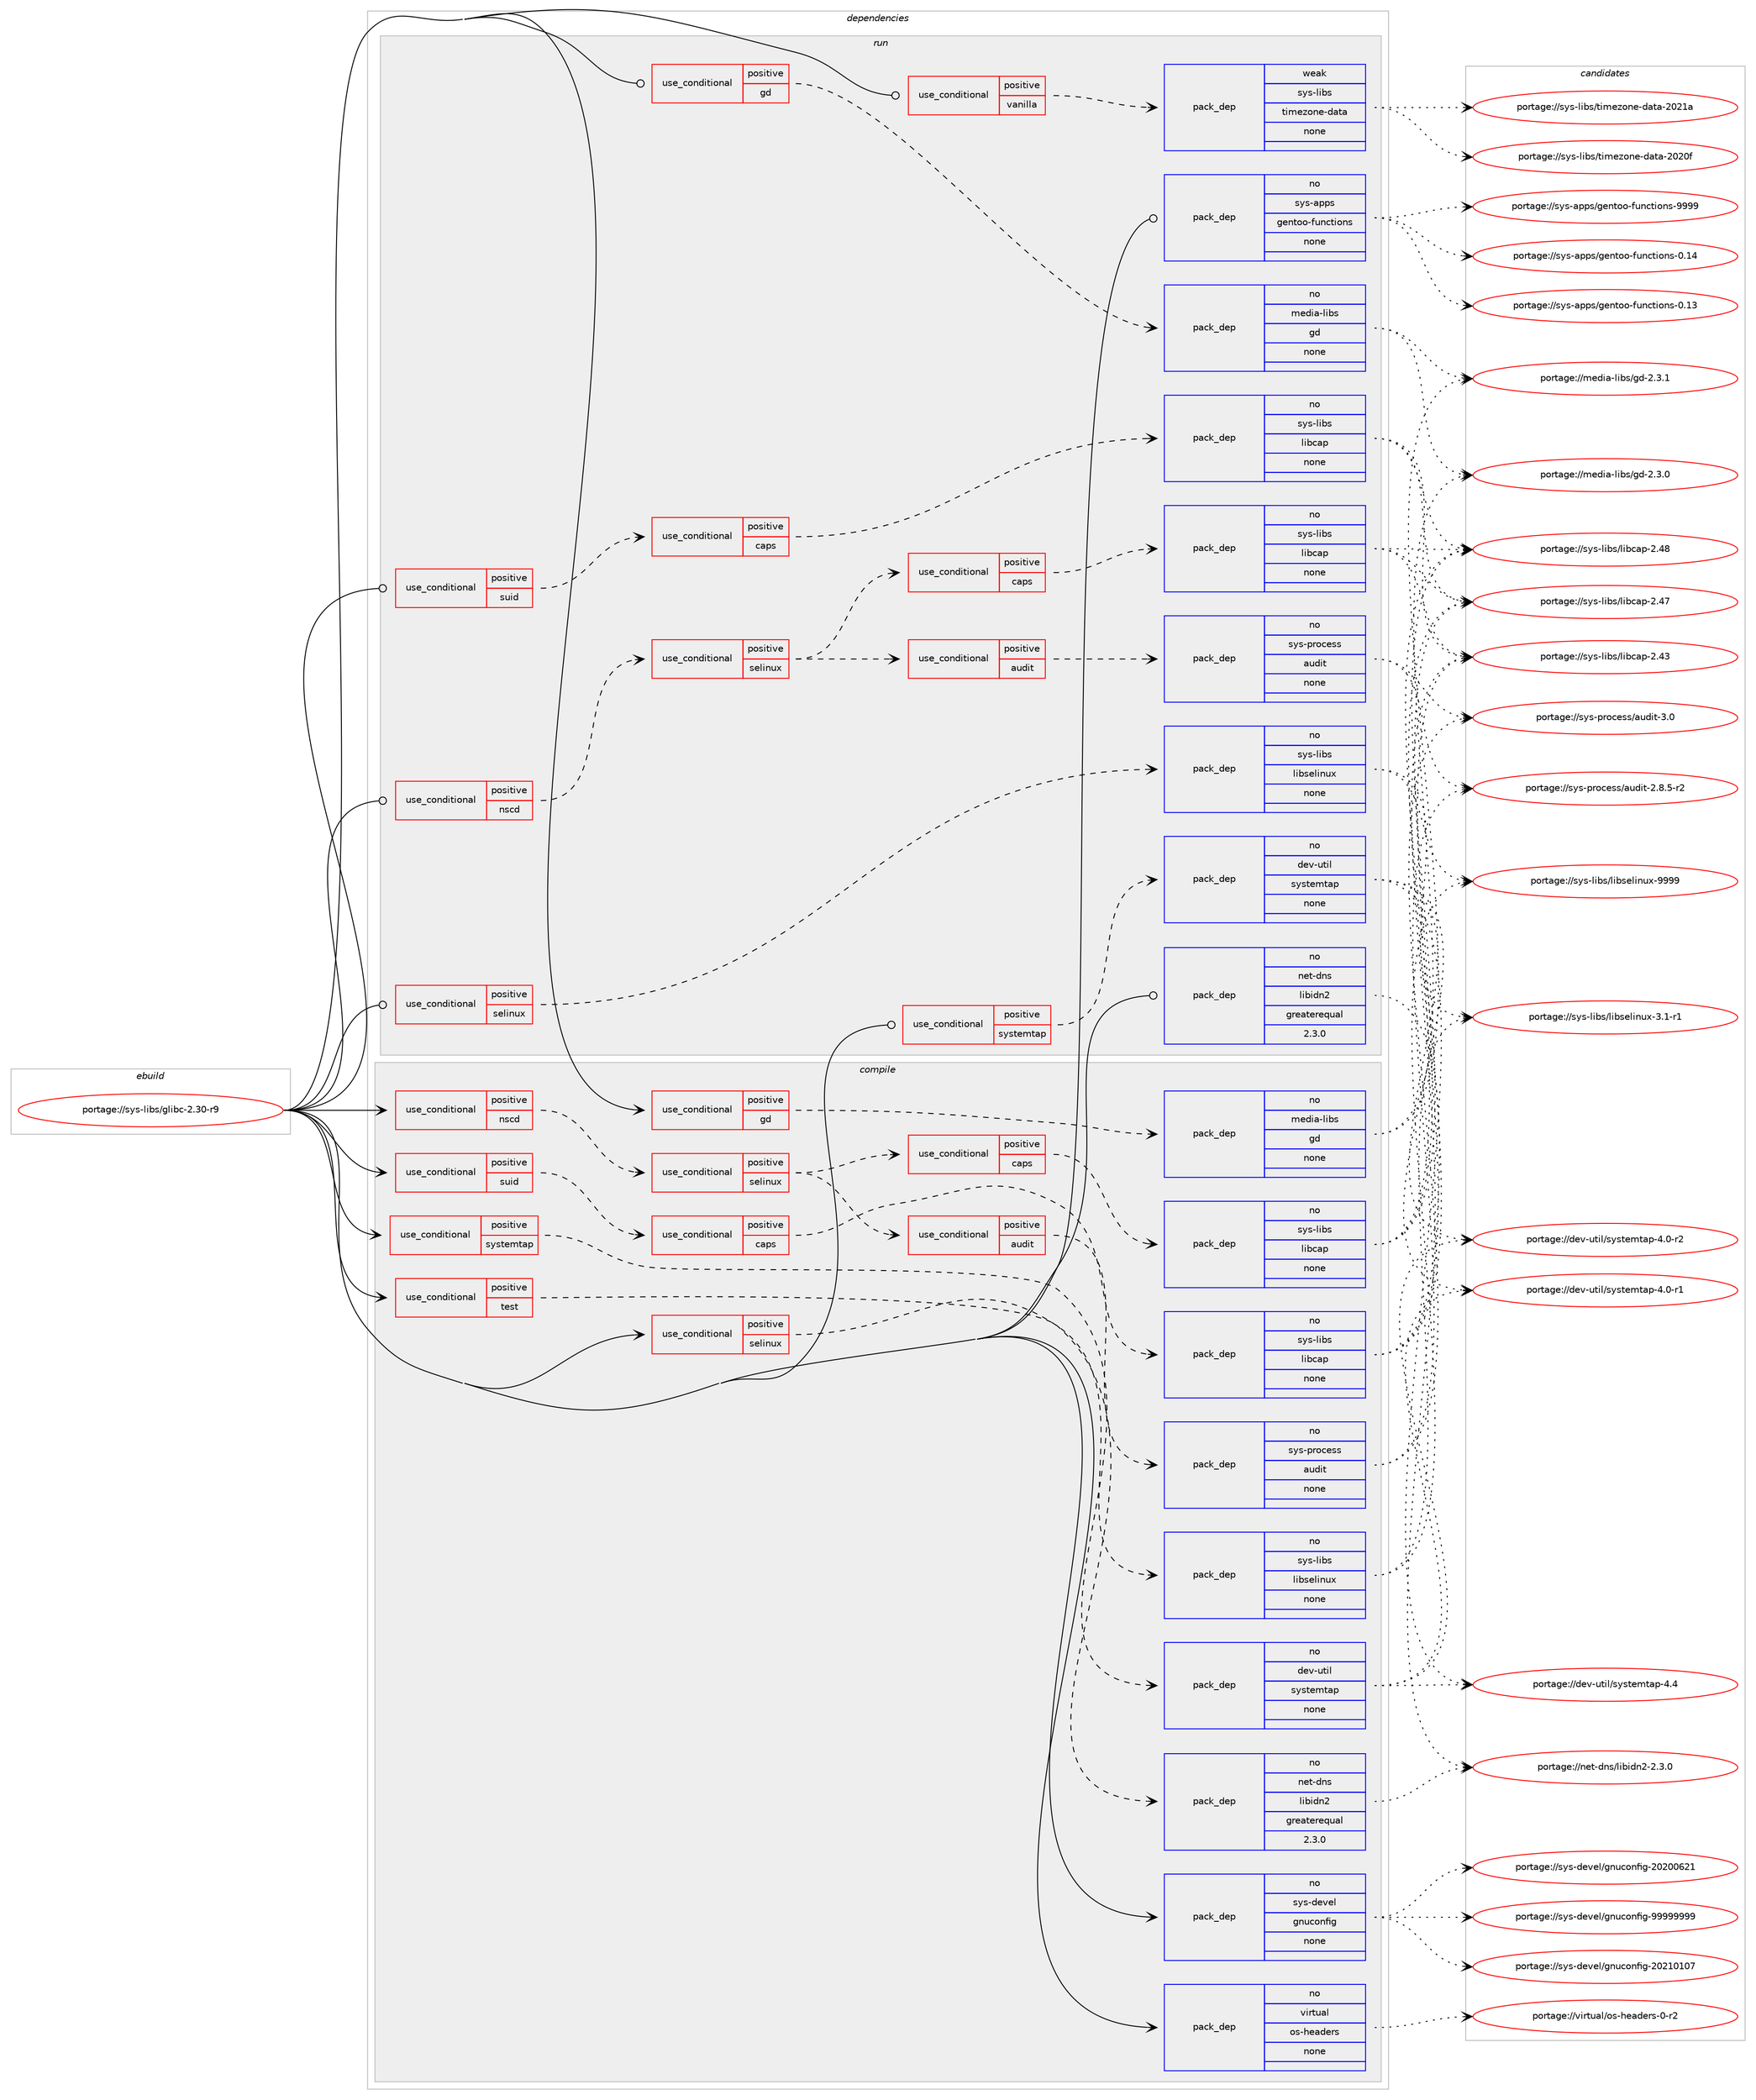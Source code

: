 digraph prolog {

# *************
# Graph options
# *************

newrank=true;
concentrate=true;
compound=true;
graph [rankdir=LR,fontname=Helvetica,fontsize=10,ranksep=1.5];#, ranksep=2.5, nodesep=0.2];
edge  [arrowhead=vee];
node  [fontname=Helvetica,fontsize=10];

# **********
# The ebuild
# **********

subgraph cluster_leftcol {
color=gray;
rank=same;
label=<<i>ebuild</i>>;
id [label="portage://sys-libs/glibc-2.30-r9", color=red, width=4, href="../sys-libs/glibc-2.30-r9.svg"];
}

# ****************
# The dependencies
# ****************

subgraph cluster_midcol {
color=gray;
label=<<i>dependencies</i>>;
subgraph cluster_compile {
fillcolor="#eeeeee";
style=filled;
label=<<i>compile</i>>;
subgraph cond903 {
dependency4392 [label=<<TABLE BORDER="0" CELLBORDER="1" CELLSPACING="0" CELLPADDING="4"><TR><TD ROWSPAN="3" CELLPADDING="10">use_conditional</TD></TR><TR><TD>positive</TD></TR><TR><TD>gd</TD></TR></TABLE>>, shape=none, color=red];
subgraph pack3425 {
dependency4393 [label=<<TABLE BORDER="0" CELLBORDER="1" CELLSPACING="0" CELLPADDING="4" WIDTH="220"><TR><TD ROWSPAN="6" CELLPADDING="30">pack_dep</TD></TR><TR><TD WIDTH="110">no</TD></TR><TR><TD>media-libs</TD></TR><TR><TD>gd</TD></TR><TR><TD>none</TD></TR><TR><TD></TD></TR></TABLE>>, shape=none, color=blue];
}
dependency4392:e -> dependency4393:w [weight=20,style="dashed",arrowhead="vee"];
}
id:e -> dependency4392:w [weight=20,style="solid",arrowhead="vee"];
subgraph cond904 {
dependency4394 [label=<<TABLE BORDER="0" CELLBORDER="1" CELLSPACING="0" CELLPADDING="4"><TR><TD ROWSPAN="3" CELLPADDING="10">use_conditional</TD></TR><TR><TD>positive</TD></TR><TR><TD>nscd</TD></TR></TABLE>>, shape=none, color=red];
subgraph cond905 {
dependency4395 [label=<<TABLE BORDER="0" CELLBORDER="1" CELLSPACING="0" CELLPADDING="4"><TR><TD ROWSPAN="3" CELLPADDING="10">use_conditional</TD></TR><TR><TD>positive</TD></TR><TR><TD>selinux</TD></TR></TABLE>>, shape=none, color=red];
subgraph cond906 {
dependency4396 [label=<<TABLE BORDER="0" CELLBORDER="1" CELLSPACING="0" CELLPADDING="4"><TR><TD ROWSPAN="3" CELLPADDING="10">use_conditional</TD></TR><TR><TD>positive</TD></TR><TR><TD>audit</TD></TR></TABLE>>, shape=none, color=red];
subgraph pack3426 {
dependency4397 [label=<<TABLE BORDER="0" CELLBORDER="1" CELLSPACING="0" CELLPADDING="4" WIDTH="220"><TR><TD ROWSPAN="6" CELLPADDING="30">pack_dep</TD></TR><TR><TD WIDTH="110">no</TD></TR><TR><TD>sys-process</TD></TR><TR><TD>audit</TD></TR><TR><TD>none</TD></TR><TR><TD></TD></TR></TABLE>>, shape=none, color=blue];
}
dependency4396:e -> dependency4397:w [weight=20,style="dashed",arrowhead="vee"];
}
dependency4395:e -> dependency4396:w [weight=20,style="dashed",arrowhead="vee"];
subgraph cond907 {
dependency4398 [label=<<TABLE BORDER="0" CELLBORDER="1" CELLSPACING="0" CELLPADDING="4"><TR><TD ROWSPAN="3" CELLPADDING="10">use_conditional</TD></TR><TR><TD>positive</TD></TR><TR><TD>caps</TD></TR></TABLE>>, shape=none, color=red];
subgraph pack3427 {
dependency4399 [label=<<TABLE BORDER="0" CELLBORDER="1" CELLSPACING="0" CELLPADDING="4" WIDTH="220"><TR><TD ROWSPAN="6" CELLPADDING="30">pack_dep</TD></TR><TR><TD WIDTH="110">no</TD></TR><TR><TD>sys-libs</TD></TR><TR><TD>libcap</TD></TR><TR><TD>none</TD></TR><TR><TD></TD></TR></TABLE>>, shape=none, color=blue];
}
dependency4398:e -> dependency4399:w [weight=20,style="dashed",arrowhead="vee"];
}
dependency4395:e -> dependency4398:w [weight=20,style="dashed",arrowhead="vee"];
}
dependency4394:e -> dependency4395:w [weight=20,style="dashed",arrowhead="vee"];
}
id:e -> dependency4394:w [weight=20,style="solid",arrowhead="vee"];
subgraph cond908 {
dependency4400 [label=<<TABLE BORDER="0" CELLBORDER="1" CELLSPACING="0" CELLPADDING="4"><TR><TD ROWSPAN="3" CELLPADDING="10">use_conditional</TD></TR><TR><TD>positive</TD></TR><TR><TD>selinux</TD></TR></TABLE>>, shape=none, color=red];
subgraph pack3428 {
dependency4401 [label=<<TABLE BORDER="0" CELLBORDER="1" CELLSPACING="0" CELLPADDING="4" WIDTH="220"><TR><TD ROWSPAN="6" CELLPADDING="30">pack_dep</TD></TR><TR><TD WIDTH="110">no</TD></TR><TR><TD>sys-libs</TD></TR><TR><TD>libselinux</TD></TR><TR><TD>none</TD></TR><TR><TD></TD></TR></TABLE>>, shape=none, color=blue];
}
dependency4400:e -> dependency4401:w [weight=20,style="dashed",arrowhead="vee"];
}
id:e -> dependency4400:w [weight=20,style="solid",arrowhead="vee"];
subgraph cond909 {
dependency4402 [label=<<TABLE BORDER="0" CELLBORDER="1" CELLSPACING="0" CELLPADDING="4"><TR><TD ROWSPAN="3" CELLPADDING="10">use_conditional</TD></TR><TR><TD>positive</TD></TR><TR><TD>suid</TD></TR></TABLE>>, shape=none, color=red];
subgraph cond910 {
dependency4403 [label=<<TABLE BORDER="0" CELLBORDER="1" CELLSPACING="0" CELLPADDING="4"><TR><TD ROWSPAN="3" CELLPADDING="10">use_conditional</TD></TR><TR><TD>positive</TD></TR><TR><TD>caps</TD></TR></TABLE>>, shape=none, color=red];
subgraph pack3429 {
dependency4404 [label=<<TABLE BORDER="0" CELLBORDER="1" CELLSPACING="0" CELLPADDING="4" WIDTH="220"><TR><TD ROWSPAN="6" CELLPADDING="30">pack_dep</TD></TR><TR><TD WIDTH="110">no</TD></TR><TR><TD>sys-libs</TD></TR><TR><TD>libcap</TD></TR><TR><TD>none</TD></TR><TR><TD></TD></TR></TABLE>>, shape=none, color=blue];
}
dependency4403:e -> dependency4404:w [weight=20,style="dashed",arrowhead="vee"];
}
dependency4402:e -> dependency4403:w [weight=20,style="dashed",arrowhead="vee"];
}
id:e -> dependency4402:w [weight=20,style="solid",arrowhead="vee"];
subgraph cond911 {
dependency4405 [label=<<TABLE BORDER="0" CELLBORDER="1" CELLSPACING="0" CELLPADDING="4"><TR><TD ROWSPAN="3" CELLPADDING="10">use_conditional</TD></TR><TR><TD>positive</TD></TR><TR><TD>systemtap</TD></TR></TABLE>>, shape=none, color=red];
subgraph pack3430 {
dependency4406 [label=<<TABLE BORDER="0" CELLBORDER="1" CELLSPACING="0" CELLPADDING="4" WIDTH="220"><TR><TD ROWSPAN="6" CELLPADDING="30">pack_dep</TD></TR><TR><TD WIDTH="110">no</TD></TR><TR><TD>dev-util</TD></TR><TR><TD>systemtap</TD></TR><TR><TD>none</TD></TR><TR><TD></TD></TR></TABLE>>, shape=none, color=blue];
}
dependency4405:e -> dependency4406:w [weight=20,style="dashed",arrowhead="vee"];
}
id:e -> dependency4405:w [weight=20,style="solid",arrowhead="vee"];
subgraph cond912 {
dependency4407 [label=<<TABLE BORDER="0" CELLBORDER="1" CELLSPACING="0" CELLPADDING="4"><TR><TD ROWSPAN="3" CELLPADDING="10">use_conditional</TD></TR><TR><TD>positive</TD></TR><TR><TD>test</TD></TR></TABLE>>, shape=none, color=red];
subgraph pack3431 {
dependency4408 [label=<<TABLE BORDER="0" CELLBORDER="1" CELLSPACING="0" CELLPADDING="4" WIDTH="220"><TR><TD ROWSPAN="6" CELLPADDING="30">pack_dep</TD></TR><TR><TD WIDTH="110">no</TD></TR><TR><TD>net-dns</TD></TR><TR><TD>libidn2</TD></TR><TR><TD>greaterequal</TD></TR><TR><TD>2.3.0</TD></TR></TABLE>>, shape=none, color=blue];
}
dependency4407:e -> dependency4408:w [weight=20,style="dashed",arrowhead="vee"];
}
id:e -> dependency4407:w [weight=20,style="solid",arrowhead="vee"];
subgraph pack3432 {
dependency4409 [label=<<TABLE BORDER="0" CELLBORDER="1" CELLSPACING="0" CELLPADDING="4" WIDTH="220"><TR><TD ROWSPAN="6" CELLPADDING="30">pack_dep</TD></TR><TR><TD WIDTH="110">no</TD></TR><TR><TD>sys-devel</TD></TR><TR><TD>gnuconfig</TD></TR><TR><TD>none</TD></TR><TR><TD></TD></TR></TABLE>>, shape=none, color=blue];
}
id:e -> dependency4409:w [weight=20,style="solid",arrowhead="vee"];
subgraph pack3433 {
dependency4410 [label=<<TABLE BORDER="0" CELLBORDER="1" CELLSPACING="0" CELLPADDING="4" WIDTH="220"><TR><TD ROWSPAN="6" CELLPADDING="30">pack_dep</TD></TR><TR><TD WIDTH="110">no</TD></TR><TR><TD>virtual</TD></TR><TR><TD>os-headers</TD></TR><TR><TD>none</TD></TR><TR><TD></TD></TR></TABLE>>, shape=none, color=blue];
}
id:e -> dependency4410:w [weight=20,style="solid",arrowhead="vee"];
}
subgraph cluster_compileandrun {
fillcolor="#eeeeee";
style=filled;
label=<<i>compile and run</i>>;
}
subgraph cluster_run {
fillcolor="#eeeeee";
style=filled;
label=<<i>run</i>>;
subgraph cond913 {
dependency4411 [label=<<TABLE BORDER="0" CELLBORDER="1" CELLSPACING="0" CELLPADDING="4"><TR><TD ROWSPAN="3" CELLPADDING="10">use_conditional</TD></TR><TR><TD>positive</TD></TR><TR><TD>gd</TD></TR></TABLE>>, shape=none, color=red];
subgraph pack3434 {
dependency4412 [label=<<TABLE BORDER="0" CELLBORDER="1" CELLSPACING="0" CELLPADDING="4" WIDTH="220"><TR><TD ROWSPAN="6" CELLPADDING="30">pack_dep</TD></TR><TR><TD WIDTH="110">no</TD></TR><TR><TD>media-libs</TD></TR><TR><TD>gd</TD></TR><TR><TD>none</TD></TR><TR><TD></TD></TR></TABLE>>, shape=none, color=blue];
}
dependency4411:e -> dependency4412:w [weight=20,style="dashed",arrowhead="vee"];
}
id:e -> dependency4411:w [weight=20,style="solid",arrowhead="odot"];
subgraph cond914 {
dependency4413 [label=<<TABLE BORDER="0" CELLBORDER="1" CELLSPACING="0" CELLPADDING="4"><TR><TD ROWSPAN="3" CELLPADDING="10">use_conditional</TD></TR><TR><TD>positive</TD></TR><TR><TD>nscd</TD></TR></TABLE>>, shape=none, color=red];
subgraph cond915 {
dependency4414 [label=<<TABLE BORDER="0" CELLBORDER="1" CELLSPACING="0" CELLPADDING="4"><TR><TD ROWSPAN="3" CELLPADDING="10">use_conditional</TD></TR><TR><TD>positive</TD></TR><TR><TD>selinux</TD></TR></TABLE>>, shape=none, color=red];
subgraph cond916 {
dependency4415 [label=<<TABLE BORDER="0" CELLBORDER="1" CELLSPACING="0" CELLPADDING="4"><TR><TD ROWSPAN="3" CELLPADDING="10">use_conditional</TD></TR><TR><TD>positive</TD></TR><TR><TD>audit</TD></TR></TABLE>>, shape=none, color=red];
subgraph pack3435 {
dependency4416 [label=<<TABLE BORDER="0" CELLBORDER="1" CELLSPACING="0" CELLPADDING="4" WIDTH="220"><TR><TD ROWSPAN="6" CELLPADDING="30">pack_dep</TD></TR><TR><TD WIDTH="110">no</TD></TR><TR><TD>sys-process</TD></TR><TR><TD>audit</TD></TR><TR><TD>none</TD></TR><TR><TD></TD></TR></TABLE>>, shape=none, color=blue];
}
dependency4415:e -> dependency4416:w [weight=20,style="dashed",arrowhead="vee"];
}
dependency4414:e -> dependency4415:w [weight=20,style="dashed",arrowhead="vee"];
subgraph cond917 {
dependency4417 [label=<<TABLE BORDER="0" CELLBORDER="1" CELLSPACING="0" CELLPADDING="4"><TR><TD ROWSPAN="3" CELLPADDING="10">use_conditional</TD></TR><TR><TD>positive</TD></TR><TR><TD>caps</TD></TR></TABLE>>, shape=none, color=red];
subgraph pack3436 {
dependency4418 [label=<<TABLE BORDER="0" CELLBORDER="1" CELLSPACING="0" CELLPADDING="4" WIDTH="220"><TR><TD ROWSPAN="6" CELLPADDING="30">pack_dep</TD></TR><TR><TD WIDTH="110">no</TD></TR><TR><TD>sys-libs</TD></TR><TR><TD>libcap</TD></TR><TR><TD>none</TD></TR><TR><TD></TD></TR></TABLE>>, shape=none, color=blue];
}
dependency4417:e -> dependency4418:w [weight=20,style="dashed",arrowhead="vee"];
}
dependency4414:e -> dependency4417:w [weight=20,style="dashed",arrowhead="vee"];
}
dependency4413:e -> dependency4414:w [weight=20,style="dashed",arrowhead="vee"];
}
id:e -> dependency4413:w [weight=20,style="solid",arrowhead="odot"];
subgraph cond918 {
dependency4419 [label=<<TABLE BORDER="0" CELLBORDER="1" CELLSPACING="0" CELLPADDING="4"><TR><TD ROWSPAN="3" CELLPADDING="10">use_conditional</TD></TR><TR><TD>positive</TD></TR><TR><TD>selinux</TD></TR></TABLE>>, shape=none, color=red];
subgraph pack3437 {
dependency4420 [label=<<TABLE BORDER="0" CELLBORDER="1" CELLSPACING="0" CELLPADDING="4" WIDTH="220"><TR><TD ROWSPAN="6" CELLPADDING="30">pack_dep</TD></TR><TR><TD WIDTH="110">no</TD></TR><TR><TD>sys-libs</TD></TR><TR><TD>libselinux</TD></TR><TR><TD>none</TD></TR><TR><TD></TD></TR></TABLE>>, shape=none, color=blue];
}
dependency4419:e -> dependency4420:w [weight=20,style="dashed",arrowhead="vee"];
}
id:e -> dependency4419:w [weight=20,style="solid",arrowhead="odot"];
subgraph cond919 {
dependency4421 [label=<<TABLE BORDER="0" CELLBORDER="1" CELLSPACING="0" CELLPADDING="4"><TR><TD ROWSPAN="3" CELLPADDING="10">use_conditional</TD></TR><TR><TD>positive</TD></TR><TR><TD>suid</TD></TR></TABLE>>, shape=none, color=red];
subgraph cond920 {
dependency4422 [label=<<TABLE BORDER="0" CELLBORDER="1" CELLSPACING="0" CELLPADDING="4"><TR><TD ROWSPAN="3" CELLPADDING="10">use_conditional</TD></TR><TR><TD>positive</TD></TR><TR><TD>caps</TD></TR></TABLE>>, shape=none, color=red];
subgraph pack3438 {
dependency4423 [label=<<TABLE BORDER="0" CELLBORDER="1" CELLSPACING="0" CELLPADDING="4" WIDTH="220"><TR><TD ROWSPAN="6" CELLPADDING="30">pack_dep</TD></TR><TR><TD WIDTH="110">no</TD></TR><TR><TD>sys-libs</TD></TR><TR><TD>libcap</TD></TR><TR><TD>none</TD></TR><TR><TD></TD></TR></TABLE>>, shape=none, color=blue];
}
dependency4422:e -> dependency4423:w [weight=20,style="dashed",arrowhead="vee"];
}
dependency4421:e -> dependency4422:w [weight=20,style="dashed",arrowhead="vee"];
}
id:e -> dependency4421:w [weight=20,style="solid",arrowhead="odot"];
subgraph cond921 {
dependency4424 [label=<<TABLE BORDER="0" CELLBORDER="1" CELLSPACING="0" CELLPADDING="4"><TR><TD ROWSPAN="3" CELLPADDING="10">use_conditional</TD></TR><TR><TD>positive</TD></TR><TR><TD>systemtap</TD></TR></TABLE>>, shape=none, color=red];
subgraph pack3439 {
dependency4425 [label=<<TABLE BORDER="0" CELLBORDER="1" CELLSPACING="0" CELLPADDING="4" WIDTH="220"><TR><TD ROWSPAN="6" CELLPADDING="30">pack_dep</TD></TR><TR><TD WIDTH="110">no</TD></TR><TR><TD>dev-util</TD></TR><TR><TD>systemtap</TD></TR><TR><TD>none</TD></TR><TR><TD></TD></TR></TABLE>>, shape=none, color=blue];
}
dependency4424:e -> dependency4425:w [weight=20,style="dashed",arrowhead="vee"];
}
id:e -> dependency4424:w [weight=20,style="solid",arrowhead="odot"];
subgraph cond922 {
dependency4426 [label=<<TABLE BORDER="0" CELLBORDER="1" CELLSPACING="0" CELLPADDING="4"><TR><TD ROWSPAN="3" CELLPADDING="10">use_conditional</TD></TR><TR><TD>positive</TD></TR><TR><TD>vanilla</TD></TR></TABLE>>, shape=none, color=red];
subgraph pack3440 {
dependency4427 [label=<<TABLE BORDER="0" CELLBORDER="1" CELLSPACING="0" CELLPADDING="4" WIDTH="220"><TR><TD ROWSPAN="6" CELLPADDING="30">pack_dep</TD></TR><TR><TD WIDTH="110">weak</TD></TR><TR><TD>sys-libs</TD></TR><TR><TD>timezone-data</TD></TR><TR><TD>none</TD></TR><TR><TD></TD></TR></TABLE>>, shape=none, color=blue];
}
dependency4426:e -> dependency4427:w [weight=20,style="dashed",arrowhead="vee"];
}
id:e -> dependency4426:w [weight=20,style="solid",arrowhead="odot"];
subgraph pack3441 {
dependency4428 [label=<<TABLE BORDER="0" CELLBORDER="1" CELLSPACING="0" CELLPADDING="4" WIDTH="220"><TR><TD ROWSPAN="6" CELLPADDING="30">pack_dep</TD></TR><TR><TD WIDTH="110">no</TD></TR><TR><TD>net-dns</TD></TR><TR><TD>libidn2</TD></TR><TR><TD>greaterequal</TD></TR><TR><TD>2.3.0</TD></TR></TABLE>>, shape=none, color=blue];
}
id:e -> dependency4428:w [weight=20,style="solid",arrowhead="odot"];
subgraph pack3442 {
dependency4429 [label=<<TABLE BORDER="0" CELLBORDER="1" CELLSPACING="0" CELLPADDING="4" WIDTH="220"><TR><TD ROWSPAN="6" CELLPADDING="30">pack_dep</TD></TR><TR><TD WIDTH="110">no</TD></TR><TR><TD>sys-apps</TD></TR><TR><TD>gentoo-functions</TD></TR><TR><TD>none</TD></TR><TR><TD></TD></TR></TABLE>>, shape=none, color=blue];
}
id:e -> dependency4429:w [weight=20,style="solid",arrowhead="odot"];
}
}

# **************
# The candidates
# **************

subgraph cluster_choices {
rank=same;
color=gray;
label=<<i>candidates</i>>;

subgraph choice3425 {
color=black;
nodesep=1;
choice10910110010597451081059811547103100455046514649 [label="portage://media-libs/gd-2.3.1", color=red, width=4,href="../media-libs/gd-2.3.1.svg"];
choice10910110010597451081059811547103100455046514648 [label="portage://media-libs/gd-2.3.0", color=red, width=4,href="../media-libs/gd-2.3.0.svg"];
dependency4393:e -> choice10910110010597451081059811547103100455046514649:w [style=dotted,weight="100"];
dependency4393:e -> choice10910110010597451081059811547103100455046514648:w [style=dotted,weight="100"];
}
subgraph choice3426 {
color=black;
nodesep=1;
choice1151211154511211411199101115115479711710010511645514648 [label="portage://sys-process/audit-3.0", color=red, width=4,href="../sys-process/audit-3.0.svg"];
choice115121115451121141119910111511547971171001051164550465646534511450 [label="portage://sys-process/audit-2.8.5-r2", color=red, width=4,href="../sys-process/audit-2.8.5-r2.svg"];
dependency4397:e -> choice1151211154511211411199101115115479711710010511645514648:w [style=dotted,weight="100"];
dependency4397:e -> choice115121115451121141119910111511547971171001051164550465646534511450:w [style=dotted,weight="100"];
}
subgraph choice3427 {
color=black;
nodesep=1;
choice1151211154510810598115471081059899971124550465256 [label="portage://sys-libs/libcap-2.48", color=red, width=4,href="../sys-libs/libcap-2.48.svg"];
choice1151211154510810598115471081059899971124550465255 [label="portage://sys-libs/libcap-2.47", color=red, width=4,href="../sys-libs/libcap-2.47.svg"];
choice1151211154510810598115471081059899971124550465251 [label="portage://sys-libs/libcap-2.43", color=red, width=4,href="../sys-libs/libcap-2.43.svg"];
dependency4399:e -> choice1151211154510810598115471081059899971124550465256:w [style=dotted,weight="100"];
dependency4399:e -> choice1151211154510810598115471081059899971124550465255:w [style=dotted,weight="100"];
dependency4399:e -> choice1151211154510810598115471081059899971124550465251:w [style=dotted,weight="100"];
}
subgraph choice3428 {
color=black;
nodesep=1;
choice115121115451081059811547108105981151011081051101171204557575757 [label="portage://sys-libs/libselinux-9999", color=red, width=4,href="../sys-libs/libselinux-9999.svg"];
choice11512111545108105981154710810598115101108105110117120455146494511449 [label="portage://sys-libs/libselinux-3.1-r1", color=red, width=4,href="../sys-libs/libselinux-3.1-r1.svg"];
dependency4401:e -> choice115121115451081059811547108105981151011081051101171204557575757:w [style=dotted,weight="100"];
dependency4401:e -> choice11512111545108105981154710810598115101108105110117120455146494511449:w [style=dotted,weight="100"];
}
subgraph choice3429 {
color=black;
nodesep=1;
choice1151211154510810598115471081059899971124550465256 [label="portage://sys-libs/libcap-2.48", color=red, width=4,href="../sys-libs/libcap-2.48.svg"];
choice1151211154510810598115471081059899971124550465255 [label="portage://sys-libs/libcap-2.47", color=red, width=4,href="../sys-libs/libcap-2.47.svg"];
choice1151211154510810598115471081059899971124550465251 [label="portage://sys-libs/libcap-2.43", color=red, width=4,href="../sys-libs/libcap-2.43.svg"];
dependency4404:e -> choice1151211154510810598115471081059899971124550465256:w [style=dotted,weight="100"];
dependency4404:e -> choice1151211154510810598115471081059899971124550465255:w [style=dotted,weight="100"];
dependency4404:e -> choice1151211154510810598115471081059899971124550465251:w [style=dotted,weight="100"];
}
subgraph choice3430 {
color=black;
nodesep=1;
choice10010111845117116105108471151211151161011091169711245524652 [label="portage://dev-util/systemtap-4.4", color=red, width=4,href="../dev-util/systemtap-4.4.svg"];
choice100101118451171161051084711512111511610110911697112455246484511450 [label="portage://dev-util/systemtap-4.0-r2", color=red, width=4,href="../dev-util/systemtap-4.0-r2.svg"];
choice100101118451171161051084711512111511610110911697112455246484511449 [label="portage://dev-util/systemtap-4.0-r1", color=red, width=4,href="../dev-util/systemtap-4.0-r1.svg"];
dependency4406:e -> choice10010111845117116105108471151211151161011091169711245524652:w [style=dotted,weight="100"];
dependency4406:e -> choice100101118451171161051084711512111511610110911697112455246484511450:w [style=dotted,weight="100"];
dependency4406:e -> choice100101118451171161051084711512111511610110911697112455246484511449:w [style=dotted,weight="100"];
}
subgraph choice3431 {
color=black;
nodesep=1;
choice11010111645100110115471081059810510011050455046514648 [label="portage://net-dns/libidn2-2.3.0", color=red, width=4,href="../net-dns/libidn2-2.3.0.svg"];
dependency4408:e -> choice11010111645100110115471081059810510011050455046514648:w [style=dotted,weight="100"];
}
subgraph choice3432 {
color=black;
nodesep=1;
choice115121115451001011181011084710311011799111110102105103455757575757575757 [label="portage://sys-devel/gnuconfig-99999999", color=red, width=4,href="../sys-devel/gnuconfig-99999999.svg"];
choice115121115451001011181011084710311011799111110102105103455048504948494855 [label="portage://sys-devel/gnuconfig-20210107", color=red, width=4,href="../sys-devel/gnuconfig-20210107.svg"];
choice115121115451001011181011084710311011799111110102105103455048504848545049 [label="portage://sys-devel/gnuconfig-20200621", color=red, width=4,href="../sys-devel/gnuconfig-20200621.svg"];
dependency4409:e -> choice115121115451001011181011084710311011799111110102105103455757575757575757:w [style=dotted,weight="100"];
dependency4409:e -> choice115121115451001011181011084710311011799111110102105103455048504948494855:w [style=dotted,weight="100"];
dependency4409:e -> choice115121115451001011181011084710311011799111110102105103455048504848545049:w [style=dotted,weight="100"];
}
subgraph choice3433 {
color=black;
nodesep=1;
choice1181051141161179710847111115451041019710010111411545484511450 [label="portage://virtual/os-headers-0-r2", color=red, width=4,href="../virtual/os-headers-0-r2.svg"];
dependency4410:e -> choice1181051141161179710847111115451041019710010111411545484511450:w [style=dotted,weight="100"];
}
subgraph choice3434 {
color=black;
nodesep=1;
choice10910110010597451081059811547103100455046514649 [label="portage://media-libs/gd-2.3.1", color=red, width=4,href="../media-libs/gd-2.3.1.svg"];
choice10910110010597451081059811547103100455046514648 [label="portage://media-libs/gd-2.3.0", color=red, width=4,href="../media-libs/gd-2.3.0.svg"];
dependency4412:e -> choice10910110010597451081059811547103100455046514649:w [style=dotted,weight="100"];
dependency4412:e -> choice10910110010597451081059811547103100455046514648:w [style=dotted,weight="100"];
}
subgraph choice3435 {
color=black;
nodesep=1;
choice1151211154511211411199101115115479711710010511645514648 [label="portage://sys-process/audit-3.0", color=red, width=4,href="../sys-process/audit-3.0.svg"];
choice115121115451121141119910111511547971171001051164550465646534511450 [label="portage://sys-process/audit-2.8.5-r2", color=red, width=4,href="../sys-process/audit-2.8.5-r2.svg"];
dependency4416:e -> choice1151211154511211411199101115115479711710010511645514648:w [style=dotted,weight="100"];
dependency4416:e -> choice115121115451121141119910111511547971171001051164550465646534511450:w [style=dotted,weight="100"];
}
subgraph choice3436 {
color=black;
nodesep=1;
choice1151211154510810598115471081059899971124550465256 [label="portage://sys-libs/libcap-2.48", color=red, width=4,href="../sys-libs/libcap-2.48.svg"];
choice1151211154510810598115471081059899971124550465255 [label="portage://sys-libs/libcap-2.47", color=red, width=4,href="../sys-libs/libcap-2.47.svg"];
choice1151211154510810598115471081059899971124550465251 [label="portage://sys-libs/libcap-2.43", color=red, width=4,href="../sys-libs/libcap-2.43.svg"];
dependency4418:e -> choice1151211154510810598115471081059899971124550465256:w [style=dotted,weight="100"];
dependency4418:e -> choice1151211154510810598115471081059899971124550465255:w [style=dotted,weight="100"];
dependency4418:e -> choice1151211154510810598115471081059899971124550465251:w [style=dotted,weight="100"];
}
subgraph choice3437 {
color=black;
nodesep=1;
choice115121115451081059811547108105981151011081051101171204557575757 [label="portage://sys-libs/libselinux-9999", color=red, width=4,href="../sys-libs/libselinux-9999.svg"];
choice11512111545108105981154710810598115101108105110117120455146494511449 [label="portage://sys-libs/libselinux-3.1-r1", color=red, width=4,href="../sys-libs/libselinux-3.1-r1.svg"];
dependency4420:e -> choice115121115451081059811547108105981151011081051101171204557575757:w [style=dotted,weight="100"];
dependency4420:e -> choice11512111545108105981154710810598115101108105110117120455146494511449:w [style=dotted,weight="100"];
}
subgraph choice3438 {
color=black;
nodesep=1;
choice1151211154510810598115471081059899971124550465256 [label="portage://sys-libs/libcap-2.48", color=red, width=4,href="../sys-libs/libcap-2.48.svg"];
choice1151211154510810598115471081059899971124550465255 [label="portage://sys-libs/libcap-2.47", color=red, width=4,href="../sys-libs/libcap-2.47.svg"];
choice1151211154510810598115471081059899971124550465251 [label="portage://sys-libs/libcap-2.43", color=red, width=4,href="../sys-libs/libcap-2.43.svg"];
dependency4423:e -> choice1151211154510810598115471081059899971124550465256:w [style=dotted,weight="100"];
dependency4423:e -> choice1151211154510810598115471081059899971124550465255:w [style=dotted,weight="100"];
dependency4423:e -> choice1151211154510810598115471081059899971124550465251:w [style=dotted,weight="100"];
}
subgraph choice3439 {
color=black;
nodesep=1;
choice10010111845117116105108471151211151161011091169711245524652 [label="portage://dev-util/systemtap-4.4", color=red, width=4,href="../dev-util/systemtap-4.4.svg"];
choice100101118451171161051084711512111511610110911697112455246484511450 [label="portage://dev-util/systemtap-4.0-r2", color=red, width=4,href="../dev-util/systemtap-4.0-r2.svg"];
choice100101118451171161051084711512111511610110911697112455246484511449 [label="portage://dev-util/systemtap-4.0-r1", color=red, width=4,href="../dev-util/systemtap-4.0-r1.svg"];
dependency4425:e -> choice10010111845117116105108471151211151161011091169711245524652:w [style=dotted,weight="100"];
dependency4425:e -> choice100101118451171161051084711512111511610110911697112455246484511450:w [style=dotted,weight="100"];
dependency4425:e -> choice100101118451171161051084711512111511610110911697112455246484511449:w [style=dotted,weight="100"];
}
subgraph choice3440 {
color=black;
nodesep=1;
choice115121115451081059811547116105109101122111110101451009711697455048504997 [label="portage://sys-libs/timezone-data-2021a", color=red, width=4,href="../sys-libs/timezone-data-2021a.svg"];
choice1151211154510810598115471161051091011221111101014510097116974550485048102 [label="portage://sys-libs/timezone-data-2020f", color=red, width=4,href="../sys-libs/timezone-data-2020f.svg"];
dependency4427:e -> choice115121115451081059811547116105109101122111110101451009711697455048504997:w [style=dotted,weight="100"];
dependency4427:e -> choice1151211154510810598115471161051091011221111101014510097116974550485048102:w [style=dotted,weight="100"];
}
subgraph choice3441 {
color=black;
nodesep=1;
choice11010111645100110115471081059810510011050455046514648 [label="portage://net-dns/libidn2-2.3.0", color=red, width=4,href="../net-dns/libidn2-2.3.0.svg"];
dependency4428:e -> choice11010111645100110115471081059810510011050455046514648:w [style=dotted,weight="100"];
}
subgraph choice3442 {
color=black;
nodesep=1;
choice11512111545971121121154710310111011611111145102117110991161051111101154557575757 [label="portage://sys-apps/gentoo-functions-9999", color=red, width=4,href="../sys-apps/gentoo-functions-9999.svg"];
choice11512111545971121121154710310111011611111145102117110991161051111101154548464952 [label="portage://sys-apps/gentoo-functions-0.14", color=red, width=4,href="../sys-apps/gentoo-functions-0.14.svg"];
choice11512111545971121121154710310111011611111145102117110991161051111101154548464951 [label="portage://sys-apps/gentoo-functions-0.13", color=red, width=4,href="../sys-apps/gentoo-functions-0.13.svg"];
dependency4429:e -> choice11512111545971121121154710310111011611111145102117110991161051111101154557575757:w [style=dotted,weight="100"];
dependency4429:e -> choice11512111545971121121154710310111011611111145102117110991161051111101154548464952:w [style=dotted,weight="100"];
dependency4429:e -> choice11512111545971121121154710310111011611111145102117110991161051111101154548464951:w [style=dotted,weight="100"];
}
}

}
